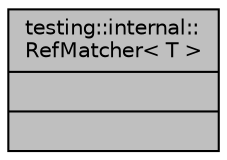digraph "testing::internal::RefMatcher&lt; T &gt;"
{
  edge [fontname="Helvetica",fontsize="10",labelfontname="Helvetica",labelfontsize="10"];
  node [fontname="Helvetica",fontsize="10",shape=record];
  Node1 [label="{testing::internal::\lRefMatcher\< T \>\n||}",height=0.2,width=0.4,color="black", fillcolor="grey75", style="filled", fontcolor="black"];
}

